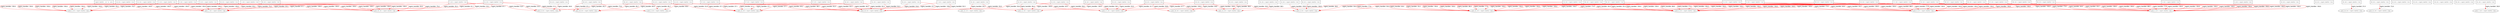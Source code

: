 digraph AST {
  graph [fontname="Times New Roman",fontsize=10];
  node  [fontname="Courier New",fontsize=10];
  edge  [fontname="Times New Roman",fontsize=10];

  node0 [label="sigint_handler  cur vs. prev",shape=box];
  node0_tsh [label="0_tsh.c.sigint_handler.tree", shape=box];
  nodeprev_1_tsh [label="prev_1_tsh.c.sigint_handler.tree", shape=ellipse];
  node0_tsh -> nodeprev_1_tsh [label="sigint_handler: 100.0", color=red, fontsize=15];
  nodeprev_5_tsh [label="prev_5_tsh.c.sigint_handler.tree", shape=ellipse];
  node0_tsh -> nodeprev_5_tsh [label="sigint_handler: 100.0", color=red, fontsize=15];
  nodeprev_20_tsh [label="prev_20_tsh.c.sigint_handler.tree", shape=ellipse];
  node0_tsh -> nodeprev_20_tsh [label="sigint_handler: 100.0", color=red, fontsize=15];
  node1_tsh [label="1_tsh.c.sigint_handler.tree", shape=box];
  nodeprev_1_tsh [label="prev_1_tsh.c.sigint_handler.tree", shape=ellipse];
  node1_tsh -> nodeprev_1_tsh [label="sigint_handler: 95.0", color=red, fontsize=15];
  nodeprev_5_tsh [label="prev_5_tsh.c.sigint_handler.tree", shape=ellipse];
  node1_tsh -> nodeprev_5_tsh [label="sigint_handler: 95.0", color=red, fontsize=15];
  nodeprev_20_tsh [label="prev_20_tsh.c.sigint_handler.tree", shape=ellipse];
  node1_tsh -> nodeprev_20_tsh [label="sigint_handler: 95.0", color=red, fontsize=15];
  node2_tsh [label="2_tsh.c.sigint_handler.tree", shape=box];
  node4_tsh [label="4_tsh.c.sigint_handler.tree", shape=box];
  nodeprev_1_tsh [label="prev_1_tsh.c.sigint_handler.tree", shape=ellipse];
  node4_tsh -> nodeprev_1_tsh [label="sigint_handler: 100.0", color=red, fontsize=15];
  nodeprev_5_tsh [label="prev_5_tsh.c.sigint_handler.tree", shape=ellipse];
  node4_tsh -> nodeprev_5_tsh [label="sigint_handler: 100.0", color=red, fontsize=15];
  nodeprev_20_tsh [label="prev_20_tsh.c.sigint_handler.tree", shape=ellipse];
  node4_tsh -> nodeprev_20_tsh [label="sigint_handler: 100.0", color=red, fontsize=15];
  node5_tsh [label="5_tsh.c.sigint_handler.tree", shape=box];
  nodeprev_1_tsh [label="prev_1_tsh.c.sigint_handler.tree", shape=ellipse];
  node5_tsh -> nodeprev_1_tsh [label="sigint_handler: 35.3", color=red, fontsize=15];
  nodeprev_5_tsh [label="prev_5_tsh.c.sigint_handler.tree", shape=ellipse];
  node5_tsh -> nodeprev_5_tsh [label="sigint_handler: 35.3", color=red, fontsize=15];
  nodeprev_9_tsh [label="prev_9_tsh.c.sigint_handler.tree", shape=ellipse];
  node5_tsh -> nodeprev_9_tsh [label="sigint_handler: 52.9", color=red, fontsize=15];
  nodeprev_20_tsh [label="prev_20_tsh.c.sigint_handler.tree", shape=ellipse];
  node5_tsh -> nodeprev_20_tsh [label="sigint_handler: 35.3", color=red, fontsize=15];
  node6_tsh [label="6_tsh.c.sigint_handler.tree", shape=box];
  node7_tsh [label="7_tsh.c.sigint_handler.tree", shape=box];
  nodeprev_10_tsh [label="prev_10_tsh.c.sigint_handler.tree", shape=ellipse];
  node7_tsh -> nodeprev_10_tsh [label="sigint_handler: 92.3", color=red, fontsize=15];
  nodeprev_13_tsh [label="prev_13_tsh.c.sigint_handler.tree", shape=ellipse];
  node7_tsh -> nodeprev_13_tsh [label="sigint_handler: 57.1", color=red, fontsize=15];
  node8_tsh [label="8_tsh.c.sigint_handler.tree", shape=box];
  nodeprev_0_tsh [label="prev_0_tsh.c.sigint_handler.tree", shape=ellipse];
  node8_tsh -> nodeprev_0_tsh [label="sigint_handler: 100.0", color=red, fontsize=15];
  nodeprev_4_tsh [label="prev_4_tsh.c.sigint_handler.tree", shape=ellipse];
  node8_tsh -> nodeprev_4_tsh [label="sigint_handler: 100.0", color=red, fontsize=15];
  nodeprev_8_tsh [label="prev_8_tsh.c.sigint_handler.tree", shape=ellipse];
  node8_tsh -> nodeprev_8_tsh [label="sigint_handler: 100.0", color=red, fontsize=15];
  nodeprev_22_tsh [label="prev_22_tsh.c.sigint_handler.tree", shape=ellipse];
  node8_tsh -> nodeprev_22_tsh [label="sigint_handler: 100.0", color=red, fontsize=15];
  node9_tsh [label="9_tsh.c.sigint_handler.tree", shape=box];
  nodeprev_1_tsh [label="prev_1_tsh.c.sigint_handler.tree", shape=ellipse];
  node9_tsh -> nodeprev_1_tsh [label="sigint_handler: 100.0", color=red, fontsize=15];
  nodeprev_5_tsh [label="prev_5_tsh.c.sigint_handler.tree", shape=ellipse];
  node9_tsh -> nodeprev_5_tsh [label="sigint_handler: 100.0", color=red, fontsize=15];
  nodeprev_20_tsh [label="prev_20_tsh.c.sigint_handler.tree", shape=ellipse];
  node9_tsh -> nodeprev_20_tsh [label="sigint_handler: 100.0", color=red, fontsize=15];
  node10_tsh [label="10_tsh.c.sigint_handler.tree", shape=box];
  nodeprev_11_tsh [label="prev_11_tsh.c.sigint_handler.tree", shape=ellipse];
  node10_tsh -> nodeprev_11_tsh [label="sigint_handler: 100.0", color=red, fontsize=15];
  nodeprev_17_tsh [label="prev_17_tsh.c.sigint_handler.tree", shape=ellipse];
  node10_tsh -> nodeprev_17_tsh [label="sigint_handler: 58.3", color=red, fontsize=15];
  node11_tsh [label="11_tsh.c.sigint_handler.tree", shape=box];
  nodeprev_0_tsh [label="prev_0_tsh.c.sigint_handler.tree", shape=ellipse];
  node11_tsh -> nodeprev_0_tsh [label="sigint_handler: 100.0", color=red, fontsize=15];
  nodeprev_4_tsh [label="prev_4_tsh.c.sigint_handler.tree", shape=ellipse];
  node11_tsh -> nodeprev_4_tsh [label="sigint_handler: 100.0", color=red, fontsize=15];
  nodeprev_8_tsh [label="prev_8_tsh.c.sigint_handler.tree", shape=ellipse];
  node11_tsh -> nodeprev_8_tsh [label="sigint_handler: 100.0", color=red, fontsize=15];
  nodeprev_22_tsh [label="prev_22_tsh.c.sigint_handler.tree", shape=ellipse];
  node11_tsh -> nodeprev_22_tsh [label="sigint_handler: 100.0", color=red, fontsize=15];
  node12_tsh [label="12_tsh.c.sigint_handler.tree", shape=box];
  nodeprev_3_tsh [label="prev_3_tsh.c.sigint_handler.tree", shape=ellipse];
  node12_tsh -> nodeprev_3_tsh [label="sigint_handler: 30.0", color=red, fontsize=15];
  nodeprev_10_tsh [label="prev_10_tsh.c.sigint_handler.tree", shape=ellipse];
  node12_tsh -> nodeprev_10_tsh [label="sigint_handler: 36.4", color=red, fontsize=15];
  nodeprev_11_tsh [label="prev_11_tsh.c.sigint_handler.tree", shape=ellipse];
  node12_tsh -> nodeprev_11_tsh [label="sigint_handler: 36.4", color=red, fontsize=15];
  nodeprev_17_tsh [label="prev_17_tsh.c.sigint_handler.tree", shape=ellipse];
  node12_tsh -> nodeprev_17_tsh [label="sigint_handler: 45.5", color=red, fontsize=15];
  node13_tsh [label="13_tsh.c.sigint_handler.tree", shape=box];
  nodeprev_0_tsh [label="prev_0_tsh.c.sigint_handler.tree", shape=ellipse];
  node13_tsh -> nodeprev_0_tsh [label="sigint_handler: 100.0", color=red, fontsize=15];
  nodeprev_4_tsh [label="prev_4_tsh.c.sigint_handler.tree", shape=ellipse];
  node13_tsh -> nodeprev_4_tsh [label="sigint_handler: 100.0", color=red, fontsize=15];
  nodeprev_8_tsh [label="prev_8_tsh.c.sigint_handler.tree", shape=ellipse];
  node13_tsh -> nodeprev_8_tsh [label="sigint_handler: 100.0", color=red, fontsize=15];
  nodeprev_22_tsh [label="prev_22_tsh.c.sigint_handler.tree", shape=ellipse];
  node13_tsh -> nodeprev_22_tsh [label="sigint_handler: 100.0", color=red, fontsize=15];
  node14_tsh [label="14_tsh.c.sigint_handler.tree", shape=box];
  nodeprev_3_tsh [label="prev_3_tsh.c.sigint_handler.tree", shape=ellipse];
  node14_tsh -> nodeprev_3_tsh [label="sigint_handler: 100.0", color=red, fontsize=15];
  node15_tsh [label="15_tsh.c.sigint_handler.tree", shape=box];
  nodeprev_0_tsh [label="prev_0_tsh.c.sigint_handler.tree", shape=ellipse];
  node15_tsh -> nodeprev_0_tsh [label="sigint_handler: 77.8", color=red, fontsize=15];
  nodeprev_3_tsh [label="prev_3_tsh.c.sigint_handler.tree", shape=ellipse];
  node15_tsh -> nodeprev_3_tsh [label="sigint_handler: 50.0", color=red, fontsize=15];
  nodeprev_4_tsh [label="prev_4_tsh.c.sigint_handler.tree", shape=ellipse];
  node15_tsh -> nodeprev_4_tsh [label="sigint_handler: 77.8", color=red, fontsize=15];
  nodeprev_8_tsh [label="prev_8_tsh.c.sigint_handler.tree", shape=ellipse];
  node15_tsh -> nodeprev_8_tsh [label="sigint_handler: 77.8", color=red, fontsize=15];
  nodeprev_22_tsh [label="prev_22_tsh.c.sigint_handler.tree", shape=ellipse];
  node15_tsh -> nodeprev_22_tsh [label="sigint_handler: 77.8", color=red, fontsize=15];
  node16_tsh [label="16_tsh.c.sigint_handler.tree", shape=box];
  nodeprev_2_tsh [label="prev_2_tsh.c.sigint_handler.tree", shape=ellipse];
  node16_tsh -> nodeprev_2_tsh [label="sigint_handler: 60.0", color=red, fontsize=15];
  nodeprev_10_tsh [label="prev_10_tsh.c.sigint_handler.tree", shape=ellipse];
  node16_tsh -> nodeprev_10_tsh [label="sigint_handler: 38.5", color=red, fontsize=15];
  nodeprev_18_tsh [label="prev_18_tsh.c.sigint_handler.tree", shape=ellipse];
  node16_tsh -> nodeprev_18_tsh [label="sigint_handler: 60.0", color=red, fontsize=15];
  node17_tsh [label="17_tsh.c.sigint_handler.tree", shape=box];
  nodeprev_0_tsh [label="prev_0_tsh.c.sigint_handler.tree", shape=ellipse];
  node17_tsh -> nodeprev_0_tsh [label="sigint_handler: 100.0", color=red, fontsize=15];
  nodeprev_4_tsh [label="prev_4_tsh.c.sigint_handler.tree", shape=ellipse];
  node17_tsh -> nodeprev_4_tsh [label="sigint_handler: 100.0", color=red, fontsize=15];
  nodeprev_8_tsh [label="prev_8_tsh.c.sigint_handler.tree", shape=ellipse];
  node17_tsh -> nodeprev_8_tsh [label="sigint_handler: 100.0", color=red, fontsize=15];
  nodeprev_22_tsh [label="prev_22_tsh.c.sigint_handler.tree", shape=ellipse];
  node17_tsh -> nodeprev_22_tsh [label="sigint_handler: 100.0", color=red, fontsize=15];
  node18_tsh [label="18_tsh.c.sigint_handler.tree", shape=box];
  nodeprev_10_tsh [label="prev_10_tsh.c.sigint_handler.tree", shape=ellipse];
  node18_tsh -> nodeprev_10_tsh [label="sigint_handler: 92.3", color=red, fontsize=15];
  nodeprev_13_tsh [label="prev_13_tsh.c.sigint_handler.tree", shape=ellipse];
  node18_tsh -> nodeprev_13_tsh [label="sigint_handler: 57.1", color=red, fontsize=15];
  node19_tsh [label="19_tsh.c.sigint_handler.tree", shape=box];
  nodeprev_1_tsh [label="prev_1_tsh.c.sigint_handler.tree", shape=ellipse];
  node19_tsh -> nodeprev_1_tsh [label="sigint_handler: 100.0", color=red, fontsize=15];
  nodeprev_5_tsh [label="prev_5_tsh.c.sigint_handler.tree", shape=ellipse];
  node19_tsh -> nodeprev_5_tsh [label="sigint_handler: 100.0", color=red, fontsize=15];
  nodeprev_20_tsh [label="prev_20_tsh.c.sigint_handler.tree", shape=ellipse];
  node19_tsh -> nodeprev_20_tsh [label="sigint_handler: 100.0", color=red, fontsize=15];
  node20_tsh [label="20_tsh.c.sigint_handler.tree", shape=box];
  nodeprev_14_tsh [label="prev_14_tsh.c.sigint_handler.tree", shape=ellipse];
  node20_tsh -> nodeprev_14_tsh [label="sigint_handler: 100.0", color=red, fontsize=15];
  nodeprev_17_tsh [label="prev_17_tsh.c.sigint_handler.tree", shape=ellipse];
  node20_tsh -> nodeprev_17_tsh [label="sigint_handler: 41.7", color=red, fontsize=15];
  nodeprev_19_tsh [label="prev_19_tsh.c.sigint_handler.tree", shape=ellipse];
  node20_tsh -> nodeprev_19_tsh [label="sigint_handler: 30.8", color=red, fontsize=15];
  node21_tsh [label="21_tsh.c.sigint_handler.tree", shape=box];
  nodeprev_1_tsh [label="prev_1_tsh.c.sigint_handler.tree", shape=ellipse];
  node21_tsh -> nodeprev_1_tsh [label="sigint_handler: 100.0", color=red, fontsize=15];
  nodeprev_5_tsh [label="prev_5_tsh.c.sigint_handler.tree", shape=ellipse];
  node21_tsh -> nodeprev_5_tsh [label="sigint_handler: 100.0", color=red, fontsize=15];
  nodeprev_20_tsh [label="prev_20_tsh.c.sigint_handler.tree", shape=ellipse];
  node21_tsh -> nodeprev_20_tsh [label="sigint_handler: 100.0", color=red, fontsize=15];
  node22_tsh [label="22_tsh.c.sigint_handler.tree", shape=box];
  node23_tsh [label="23_tsh.c.sigint_handler.tree", shape=box];
  node25_tsh [label="25_tsh.c.sigint_handler.tree", shape=box];
  nodeprev_16_tsh [label="prev_16_tsh.c.sigint_handler.tree", shape=ellipse];
  node25_tsh -> nodeprev_16_tsh [label="sigint_handler: 31.0", color=red, fontsize=15];
  node26_tsh [label="26_tsh.c.sigint_handler.tree", shape=box];
  nodeprev_0_tsh [label="prev_0_tsh.c.sigint_handler.tree", shape=ellipse];
  node26_tsh -> nodeprev_0_tsh [label="sigint_handler: 100.0", color=red, fontsize=15];
  nodeprev_4_tsh [label="prev_4_tsh.c.sigint_handler.tree", shape=ellipse];
  node26_tsh -> nodeprev_4_tsh [label="sigint_handler: 100.0", color=red, fontsize=15];
  nodeprev_8_tsh [label="prev_8_tsh.c.sigint_handler.tree", shape=ellipse];
  node26_tsh -> nodeprev_8_tsh [label="sigint_handler: 100.0", color=red, fontsize=15];
  nodeprev_22_tsh [label="prev_22_tsh.c.sigint_handler.tree", shape=ellipse];
  node26_tsh -> nodeprev_22_tsh [label="sigint_handler: 100.0", color=red, fontsize=15];
  node27_tsh [label="27_tsh.c.sigint_handler.tree", shape=box];
  nodeprev_10_tsh [label="prev_10_tsh.c.sigint_handler.tree", shape=ellipse];
  node27_tsh -> nodeprev_10_tsh [label="sigint_handler: 92.3", color=red, fontsize=15];
  nodeprev_13_tsh [label="prev_13_tsh.c.sigint_handler.tree", shape=ellipse];
  node27_tsh -> nodeprev_13_tsh [label="sigint_handler: 57.1", color=red, fontsize=15];
  node28_tsh [label="28_tsh.c.sigint_handler.tree", shape=box];
  nodeprev_21_tsh [label="prev_21_tsh.c.sigint_handler.tree", shape=ellipse];
  node28_tsh -> nodeprev_21_tsh [label="sigint_handler: 72.0", color=red, fontsize=15];
  node29_tsh [label="29_tsh.c.sigint_handler.tree", shape=box];
  nodeprev_9_tsh [label="prev_9_tsh.c.sigint_handler.tree", shape=ellipse];
  node29_tsh -> nodeprev_9_tsh [label="sigint_handler: 44.4", color=red, fontsize=15];
  node30_tsh [label="30_tsh.c.sigint_handler.tree", shape=box];
  nodeprev_0_tsh [label="prev_0_tsh.c.sigint_handler.tree", shape=ellipse];
  node30_tsh -> nodeprev_0_tsh [label="sigint_handler: 100.0", color=red, fontsize=15];
  nodeprev_4_tsh [label="prev_4_tsh.c.sigint_handler.tree", shape=ellipse];
  node30_tsh -> nodeprev_4_tsh [label="sigint_handler: 100.0", color=red, fontsize=15];
  nodeprev_8_tsh [label="prev_8_tsh.c.sigint_handler.tree", shape=ellipse];
  node30_tsh -> nodeprev_8_tsh [label="sigint_handler: 100.0", color=red, fontsize=15];
  nodeprev_22_tsh [label="prev_22_tsh.c.sigint_handler.tree", shape=ellipse];
  node30_tsh -> nodeprev_22_tsh [label="sigint_handler: 100.0", color=red, fontsize=15];
  node31_tsh [label="31_tsh.c.sigint_handler.tree", shape=box];
  nodeprev_1_tsh [label="prev_1_tsh.c.sigint_handler.tree", shape=ellipse];
  node31_tsh -> nodeprev_1_tsh [label="sigint_handler: 61.1", color=red, fontsize=15];
  nodeprev_5_tsh [label="prev_5_tsh.c.sigint_handler.tree", shape=ellipse];
  node31_tsh -> nodeprev_5_tsh [label="sigint_handler: 61.1", color=red, fontsize=15];
  nodeprev_9_tsh [label="prev_9_tsh.c.sigint_handler.tree", shape=ellipse];
  node31_tsh -> nodeprev_9_tsh [label="sigint_handler: 33.3", color=red, fontsize=15];
  nodeprev_18_tsh [label="prev_18_tsh.c.sigint_handler.tree", shape=ellipse];
  node31_tsh -> nodeprev_18_tsh [label="sigint_handler: 31.2", color=red, fontsize=15];
  nodeprev_20_tsh [label="prev_20_tsh.c.sigint_handler.tree", shape=ellipse];
  node31_tsh -> nodeprev_20_tsh [label="sigint_handler: 61.1", color=red, fontsize=15];
  node32_tsh [label="32_tsh.c.sigint_handler.tree", shape=box];
  node33_tsh [label="33_tsh.c.sigint_handler.tree", shape=box];
  nodeprev_1_tsh [label="prev_1_tsh.c.sigint_handler.tree", shape=ellipse];
  node33_tsh -> nodeprev_1_tsh [label="sigint_handler: 100.0", color=red, fontsize=15];
  nodeprev_5_tsh [label="prev_5_tsh.c.sigint_handler.tree", shape=ellipse];
  node33_tsh -> nodeprev_5_tsh [label="sigint_handler: 100.0", color=red, fontsize=15];
  nodeprev_20_tsh [label="prev_20_tsh.c.sigint_handler.tree", shape=ellipse];
  node33_tsh -> nodeprev_20_tsh [label="sigint_handler: 100.0", color=red, fontsize=15];
  node34_tsh [label="34_tsh.c.sigint_handler.tree", shape=box];
  nodeprev_11_tsh [label="prev_11_tsh.c.sigint_handler.tree", shape=ellipse];
  node34_tsh -> nodeprev_11_tsh [label="sigint_handler: 33.3", color=red, fontsize=15];
  nodeprev_12_tsh [label="prev_12_tsh.c.sigint_handler.tree", shape=ellipse];
  node34_tsh -> nodeprev_12_tsh [label="sigint_handler: 35.3", color=red, fontsize=15];
  node35_tsh [label="35_tsh.c.sigint_handler.tree", shape=box];
  nodeprev_0_tsh [label="prev_0_tsh.c.sigint_handler.tree", shape=ellipse];
  node35_tsh -> nodeprev_0_tsh [label="sigint_handler: 100.0", color=red, fontsize=15];
  nodeprev_4_tsh [label="prev_4_tsh.c.sigint_handler.tree", shape=ellipse];
  node35_tsh -> nodeprev_4_tsh [label="sigint_handler: 100.0", color=red, fontsize=15];
  nodeprev_8_tsh [label="prev_8_tsh.c.sigint_handler.tree", shape=ellipse];
  node35_tsh -> nodeprev_8_tsh [label="sigint_handler: 100.0", color=red, fontsize=15];
  nodeprev_22_tsh [label="prev_22_tsh.c.sigint_handler.tree", shape=ellipse];
  node35_tsh -> nodeprev_22_tsh [label="sigint_handler: 100.0", color=red, fontsize=15];
  node36_tsh [label="36_tsh.c.sigint_handler.tree", shape=box];
  nodeprev_0_tsh [label="prev_0_tsh.c.sigint_handler.tree", shape=ellipse];
  node36_tsh -> nodeprev_0_tsh [label="sigint_handler: 44.4", color=red, fontsize=15];
  nodeprev_4_tsh [label="prev_4_tsh.c.sigint_handler.tree", shape=ellipse];
  node36_tsh -> nodeprev_4_tsh [label="sigint_handler: 44.4", color=red, fontsize=15];
  nodeprev_8_tsh [label="prev_8_tsh.c.sigint_handler.tree", shape=ellipse];
  node36_tsh -> nodeprev_8_tsh [label="sigint_handler: 44.4", color=red, fontsize=15];
  nodeprev_10_tsh [label="prev_10_tsh.c.sigint_handler.tree", shape=ellipse];
  node36_tsh -> nodeprev_10_tsh [label="sigint_handler: 38.5", color=red, fontsize=15];
  nodeprev_22_tsh [label="prev_22_tsh.c.sigint_handler.tree", shape=ellipse];
  node36_tsh -> nodeprev_22_tsh [label="sigint_handler: 44.4", color=red, fontsize=15];
  node37_tsh [label="37_tsh.c.sigint_handler.tree", shape=box];
  nodeprev_0_tsh [label="prev_0_tsh.c.sigint_handler.tree", shape=ellipse];
  node37_tsh -> nodeprev_0_tsh [label="sigint_handler: 100.0", color=red, fontsize=15];
  nodeprev_4_tsh [label="prev_4_tsh.c.sigint_handler.tree", shape=ellipse];
  node37_tsh -> nodeprev_4_tsh [label="sigint_handler: 100.0", color=red, fontsize=15];
  nodeprev_8_tsh [label="prev_8_tsh.c.sigint_handler.tree", shape=ellipse];
  node37_tsh -> nodeprev_8_tsh [label="sigint_handler: 100.0", color=red, fontsize=15];
  nodeprev_22_tsh [label="prev_22_tsh.c.sigint_handler.tree", shape=ellipse];
  node37_tsh -> nodeprev_22_tsh [label="sigint_handler: 100.0", color=red, fontsize=15];
  node38_tsh [label="38_tsh.c.sigint_handler.tree", shape=box];
  nodeprev_3_tsh [label="prev_3_tsh.c.sigint_handler.tree", shape=ellipse];
  node38_tsh -> nodeprev_3_tsh [label="sigint_handler: 100.0", color=red, fontsize=15];
  node39_tsh [label="39_tsh.c.sigint_handler.tree", shape=box];
  nodeprev_1_tsh [label="prev_1_tsh.c.sigint_handler.tree", shape=ellipse];
  node39_tsh -> nodeprev_1_tsh [label="sigint_handler: 75.0", color=red, fontsize=15];
  nodeprev_5_tsh [label="prev_5_tsh.c.sigint_handler.tree", shape=ellipse];
  node39_tsh -> nodeprev_5_tsh [label="sigint_handler: 75.0", color=red, fontsize=15];
  nodeprev_20_tsh [label="prev_20_tsh.c.sigint_handler.tree", shape=ellipse];
  node39_tsh -> nodeprev_20_tsh [label="sigint_handler: 75.0", color=red, fontsize=15];
  node40_tsh [label="40_tsh.c.sigint_handler.tree", shape=box];
  nodeprev_14_tsh [label="prev_14_tsh.c.sigint_handler.tree", shape=ellipse];
  node40_tsh -> nodeprev_14_tsh [label="sigint_handler: 100.0", color=red, fontsize=15];
  nodeprev_17_tsh [label="prev_17_tsh.c.sigint_handler.tree", shape=ellipse];
  node40_tsh -> nodeprev_17_tsh [label="sigint_handler: 41.7", color=red, fontsize=15];
  nodeprev_19_tsh [label="prev_19_tsh.c.sigint_handler.tree", shape=ellipse];
  node40_tsh -> nodeprev_19_tsh [label="sigint_handler: 30.8", color=red, fontsize=15];
  node41_tsh [label="41_tsh.c.sigint_handler.tree", shape=box];
  nodeprev_11_tsh [label="prev_11_tsh.c.sigint_handler.tree", shape=ellipse];
  node41_tsh -> nodeprev_11_tsh [label="sigint_handler: 100.0", color=red, fontsize=15];
  nodeprev_17_tsh [label="prev_17_tsh.c.sigint_handler.tree", shape=ellipse];
  node41_tsh -> nodeprev_17_tsh [label="sigint_handler: 58.3", color=red, fontsize=15];
  node43_tsh [label="43_tsh.c.sigint_handler.tree", shape=box];
  nodeprev_9_tsh [label="prev_9_tsh.c.sigint_handler.tree", shape=ellipse];
  node43_tsh -> nodeprev_9_tsh [label="sigint_handler: 35.3", color=red, fontsize=15];
  nodeprev_10_tsh [label="prev_10_tsh.c.sigint_handler.tree", shape=ellipse];
  node43_tsh -> nodeprev_10_tsh [label="sigint_handler: 69.2", color=red, fontsize=15];
  nodeprev_13_tsh [label="prev_13_tsh.c.sigint_handler.tree", shape=ellipse];
  node43_tsh -> nodeprev_13_tsh [label="sigint_handler: 52.9", color=red, fontsize=15];
  node44_tsh [label="44_tsh.c.sigint_handler.tree", shape=box];
  nodeprev_0_tsh [label="prev_0_tsh.c.sigint_handler.tree", shape=ellipse];
  node44_tsh -> nodeprev_0_tsh [label="sigint_handler: 77.8", color=red, fontsize=15];
  nodeprev_4_tsh [label="prev_4_tsh.c.sigint_handler.tree", shape=ellipse];
  node44_tsh -> nodeprev_4_tsh [label="sigint_handler: 77.8", color=red, fontsize=15];
  nodeprev_8_tsh [label="prev_8_tsh.c.sigint_handler.tree", shape=ellipse];
  node44_tsh -> nodeprev_8_tsh [label="sigint_handler: 77.8", color=red, fontsize=15];
  nodeprev_22_tsh [label="prev_22_tsh.c.sigint_handler.tree", shape=ellipse];
  node44_tsh -> nodeprev_22_tsh [label="sigint_handler: 77.8", color=red, fontsize=15];
  node45_tsh [label="45_tsh.c.sigint_handler.tree", shape=box];
  node46_tsh [label="46_tsh.c.sigint_handler.tree", shape=box];
  nodeprev_2_tsh [label="prev_2_tsh.c.sigint_handler.tree", shape=ellipse];
  node46_tsh -> nodeprev_2_tsh [label="sigint_handler: 75.0", color=red, fontsize=15];
  nodeprev_18_tsh [label="prev_18_tsh.c.sigint_handler.tree", shape=ellipse];
  node46_tsh -> nodeprev_18_tsh [label="sigint_handler: 81.2", color=red, fontsize=15];
  node47_tsh [label="47_tsh.c.sigint_handler.tree", shape=box];
  nodeprev_10_tsh [label="prev_10_tsh.c.sigint_handler.tree", shape=ellipse];
  node47_tsh -> nodeprev_10_tsh [label="sigint_handler: 92.3", color=red, fontsize=15];
  nodeprev_13_tsh [label="prev_13_tsh.c.sigint_handler.tree", shape=ellipse];
  node47_tsh -> nodeprev_13_tsh [label="sigint_handler: 57.1", color=red, fontsize=15];
  node48_tsh [label="48_tsh.c.sigint_handler.tree", shape=box];
  nodeprev_0_tsh [label="prev_0_tsh.c.sigint_handler.tree", shape=ellipse];
  node48_tsh -> nodeprev_0_tsh [label="sigint_handler: 100.0", color=red, fontsize=15];
  nodeprev_4_tsh [label="prev_4_tsh.c.sigint_handler.tree", shape=ellipse];
  node48_tsh -> nodeprev_4_tsh [label="sigint_handler: 100.0", color=red, fontsize=15];
  nodeprev_8_tsh [label="prev_8_tsh.c.sigint_handler.tree", shape=ellipse];
  node48_tsh -> nodeprev_8_tsh [label="sigint_handler: 100.0", color=red, fontsize=15];
  nodeprev_22_tsh [label="prev_22_tsh.c.sigint_handler.tree", shape=ellipse];
  node48_tsh -> nodeprev_22_tsh [label="sigint_handler: 100.0", color=red, fontsize=15];
  node49_tsh [label="49_tsh.c.sigint_handler.tree", shape=box];
  node50_tsh [label="50_tsh.c.sigint_handler.tree", shape=box];
  nodeprev_2_tsh [label="prev_2_tsh.c.sigint_handler.tree", shape=ellipse];
  node50_tsh -> nodeprev_2_tsh [label="sigint_handler: 85.7", color=red, fontsize=15];
  nodeprev_18_tsh [label="prev_18_tsh.c.sigint_handler.tree", shape=ellipse];
  node50_tsh -> nodeprev_18_tsh [label="sigint_handler: 85.7", color=red, fontsize=15];
  node51_tsh [label="51_tsh.c.sigint_handler.tree", shape=box];
  nodeprev_10_tsh [label="prev_10_tsh.c.sigint_handler.tree", shape=ellipse];
  node51_tsh -> nodeprev_10_tsh [label="sigint_handler: 92.3", color=red, fontsize=15];
  nodeprev_13_tsh [label="prev_13_tsh.c.sigint_handler.tree", shape=ellipse];
  node51_tsh -> nodeprev_13_tsh [label="sigint_handler: 57.1", color=red, fontsize=15];
  node52_tsh [label="52_tsh.c.sigint_handler.tree", shape=box];
  nodeprev_14_tsh [label="prev_14_tsh.c.sigint_handler.tree", shape=ellipse];
  node52_tsh -> nodeprev_14_tsh [label="sigint_handler: 38.5", color=red, fontsize=15];
  node53_tsh [label="53_tsh.c.sigint_handler.tree", shape=box];
  nodeprev_10_tsh [label="prev_10_tsh.c.sigint_handler.tree", shape=ellipse];
  node53_tsh -> nodeprev_10_tsh [label="sigint_handler: 100.0", color=red, fontsize=15];
  nodeprev_13_tsh [label="prev_13_tsh.c.sigint_handler.tree", shape=ellipse];
  node53_tsh -> nodeprev_13_tsh [label="sigint_handler: 53.8", color=red, fontsize=15];
  node54_tsh [label="54_tsh.c.sigint_handler.tree", shape=box];
  nodeprev_14_tsh [label="prev_14_tsh.c.sigint_handler.tree", shape=ellipse];
  node54_tsh -> nodeprev_14_tsh [label="sigint_handler: 38.5", color=red, fontsize=15];
  node55_tsh [label="55_tsh.c.sigint_handler.tree", shape=box];
  nodeprev_17_tsh [label="prev_17_tsh.c.sigint_handler.tree", shape=ellipse];
  node55_tsh -> nodeprev_17_tsh [label="sigint_handler: 33.3", color=red, fontsize=15];
  node56_tsh [label="56_tsh.c.sigint_handler.tree", shape=box];
  node57_tsh [label="57_tsh.c.sigint_handler.tree", shape=box];
  nodeprev_10_tsh [label="prev_10_tsh.c.sigint_handler.tree", shape=ellipse];
  node57_tsh -> nodeprev_10_tsh [label="sigint_handler: 46.2", color=red, fontsize=15];
  nodeprev_13_tsh [label="prev_13_tsh.c.sigint_handler.tree", shape=ellipse];
  node57_tsh -> nodeprev_13_tsh [label="sigint_handler: 41.2", color=red, fontsize=15];
  node59_tsh [label="59_tsh.c.sigint_handler.tree", shape=box];
  nodeprev_0_tsh [label="prev_0_tsh.c.sigint_handler.tree", shape=ellipse];
  node59_tsh -> nodeprev_0_tsh [label="sigint_handler: 88.9", color=red, fontsize=15];
  nodeprev_4_tsh [label="prev_4_tsh.c.sigint_handler.tree", shape=ellipse];
  node59_tsh -> nodeprev_4_tsh [label="sigint_handler: 88.9", color=red, fontsize=15];
  nodeprev_8_tsh [label="prev_8_tsh.c.sigint_handler.tree", shape=ellipse];
  node59_tsh -> nodeprev_8_tsh [label="sigint_handler: 88.9", color=red, fontsize=15];
  nodeprev_22_tsh [label="prev_22_tsh.c.sigint_handler.tree", shape=ellipse];
  node59_tsh -> nodeprev_22_tsh [label="sigint_handler: 88.9", color=red, fontsize=15];
  node60_tsh [label="60_tsh.c.sigint_handler.tree", shape=box];
  nodeprev_0_tsh [label="prev_0_tsh.c.sigint_handler.tree", shape=ellipse];
  node60_tsh -> nodeprev_0_tsh [label="sigint_handler: 33.3", color=red, fontsize=15];
  nodeprev_3_tsh [label="prev_3_tsh.c.sigint_handler.tree", shape=ellipse];
  node60_tsh -> nodeprev_3_tsh [label="sigint_handler: 50.0", color=red, fontsize=15];
  nodeprev_4_tsh [label="prev_4_tsh.c.sigint_handler.tree", shape=ellipse];
  node60_tsh -> nodeprev_4_tsh [label="sigint_handler: 33.3", color=red, fontsize=15];
  nodeprev_8_tsh [label="prev_8_tsh.c.sigint_handler.tree", shape=ellipse];
  node60_tsh -> nodeprev_8_tsh [label="sigint_handler: 33.3", color=red, fontsize=15];
  nodeprev_22_tsh [label="prev_22_tsh.c.sigint_handler.tree", shape=ellipse];
  node60_tsh -> nodeprev_22_tsh [label="sigint_handler: 33.3", color=red, fontsize=15];
  node61_tsh [label="61_tsh.c.sigint_handler.tree", shape=box];
  nodeprev_7_tsh [label="prev_7_tsh.c.sigint_handler.tree", shape=ellipse];
  node61_tsh -> nodeprev_7_tsh [label="sigint_handler: 30.8", color=red, fontsize=15];

}

